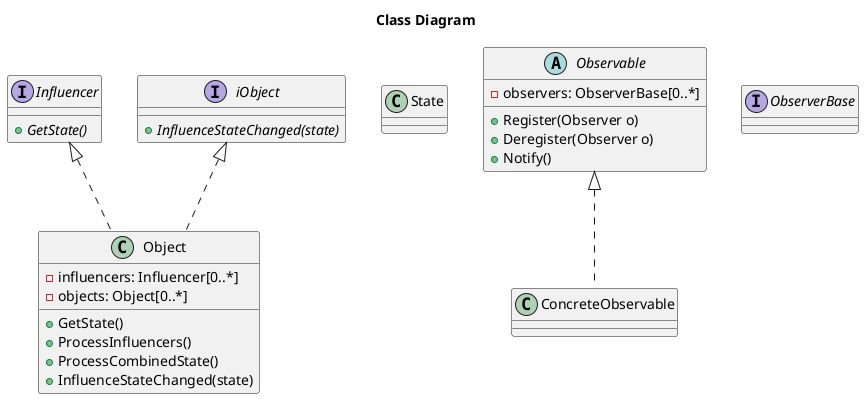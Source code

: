 @startuml Class_Diagram
title Class Diagram

interface Influencer
{
    {abstract} +GetState()
}

interface iObject
{
    {abstract} +InfluenceStateChanged(state)
}

Influencer <|.. Object
iObject <|.. Object

class Object {
	- influencers: Influencer[0..*]
	- objects: Object[0..*]

  +GetState()
	+ProcessInfluencers()
	+ProcessCombinedState()
	+InfluenceStateChanged(state)
	
}



class State {
}


abstract class Observable

Observable <|.. ConcreteObservable


abstract class Observable{
 -observers: ObserverBase[0..*]

 +Register(Observer o)
 +Deregister(Observer o)
 +Notify()
}

class ConcreteObservable


interface ObserverBase


@enduml
